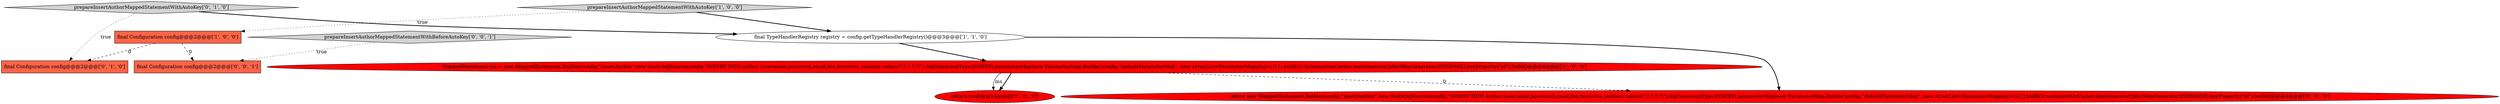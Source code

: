 digraph {
1 [style = filled, label = "return ms@@@14@@@['1', '0', '0']", fillcolor = red, shape = ellipse image = "AAA1AAABBB1BBB"];
4 [style = filled, label = "MappedStatement ms = new MappedStatement.Builder(config,\"insertAuthor\",new StaticSqlSource(config,\"INSERT INTO author (username,password,email,bio,favourite_section) values(?,?,?,?,?)\"),SqlCommandType.INSERT).parameterMap(new ParameterMap.Builder(config,\"defaultParameterMap\",,new ArrayList<ParameterMapping>(){}).build()).cache(authorCache).keyGenerator(Jdbc3KeyGenerator.INSTANCE).keyProperty(\"id\").build()@@@4@@@['1', '0', '0']", fillcolor = red, shape = ellipse image = "AAA1AAABBB1BBB"];
6 [style = filled, label = "final Configuration config@@@2@@@['0', '1', '0']", fillcolor = tomato, shape = box image = "AAA1AAABBB2BBB"];
2 [style = filled, label = "prepareInsertAuthorMappedStatementWithAutoKey['1', '0', '0']", fillcolor = lightgray, shape = diamond image = "AAA0AAABBB1BBB"];
0 [style = filled, label = "final Configuration config@@@2@@@['1', '0', '0']", fillcolor = tomato, shape = box image = "AAA1AAABBB1BBB"];
7 [style = filled, label = "prepareInsertAuthorMappedStatementWithAutoKey['0', '1', '0']", fillcolor = lightgray, shape = diamond image = "AAA0AAABBB2BBB"];
9 [style = filled, label = "final Configuration config@@@2@@@['0', '0', '1']", fillcolor = tomato, shape = box image = "AAA0AAABBB3BBB"];
3 [style = filled, label = "final TypeHandlerRegistry registry = config.getTypeHandlerRegistry()@@@3@@@['1', '1', '0']", fillcolor = white, shape = ellipse image = "AAA0AAABBB1BBB"];
5 [style = filled, label = "return new MappedStatement.Builder(config,\"insertAuthor\",new StaticSqlSource(config,\"INSERT INTO author (username,password,email,bio,favourite_section) values(?,?,?,?,?)\"),SqlCommandType.INSERT).parameterMap(new ParameterMap.Builder(config,\"defaultParameterMap\",,new ArrayList<ParameterMapping>(){}).build()).cache(authorCache).keyGenerator(Jdbc3KeyGenerator.INSTANCE).keyProperty(\"id\").build()@@@4@@@['0', '1', '0']", fillcolor = red, shape = ellipse image = "AAA1AAABBB2BBB"];
8 [style = filled, label = "prepareInsertAuthorMappedStatementWithBeforeAutoKey['0', '0', '1']", fillcolor = lightgray, shape = diamond image = "AAA0AAABBB3BBB"];
4->5 [style = dashed, label="0"];
7->6 [style = dotted, label="true"];
3->5 [style = bold, label=""];
4->1 [style = bold, label=""];
0->6 [style = dashed, label="0"];
2->0 [style = dotted, label="true"];
8->9 [style = dotted, label="true"];
0->9 [style = dashed, label="0"];
3->4 [style = bold, label=""];
7->3 [style = bold, label=""];
2->3 [style = bold, label=""];
4->1 [style = solid, label="ms"];
}
